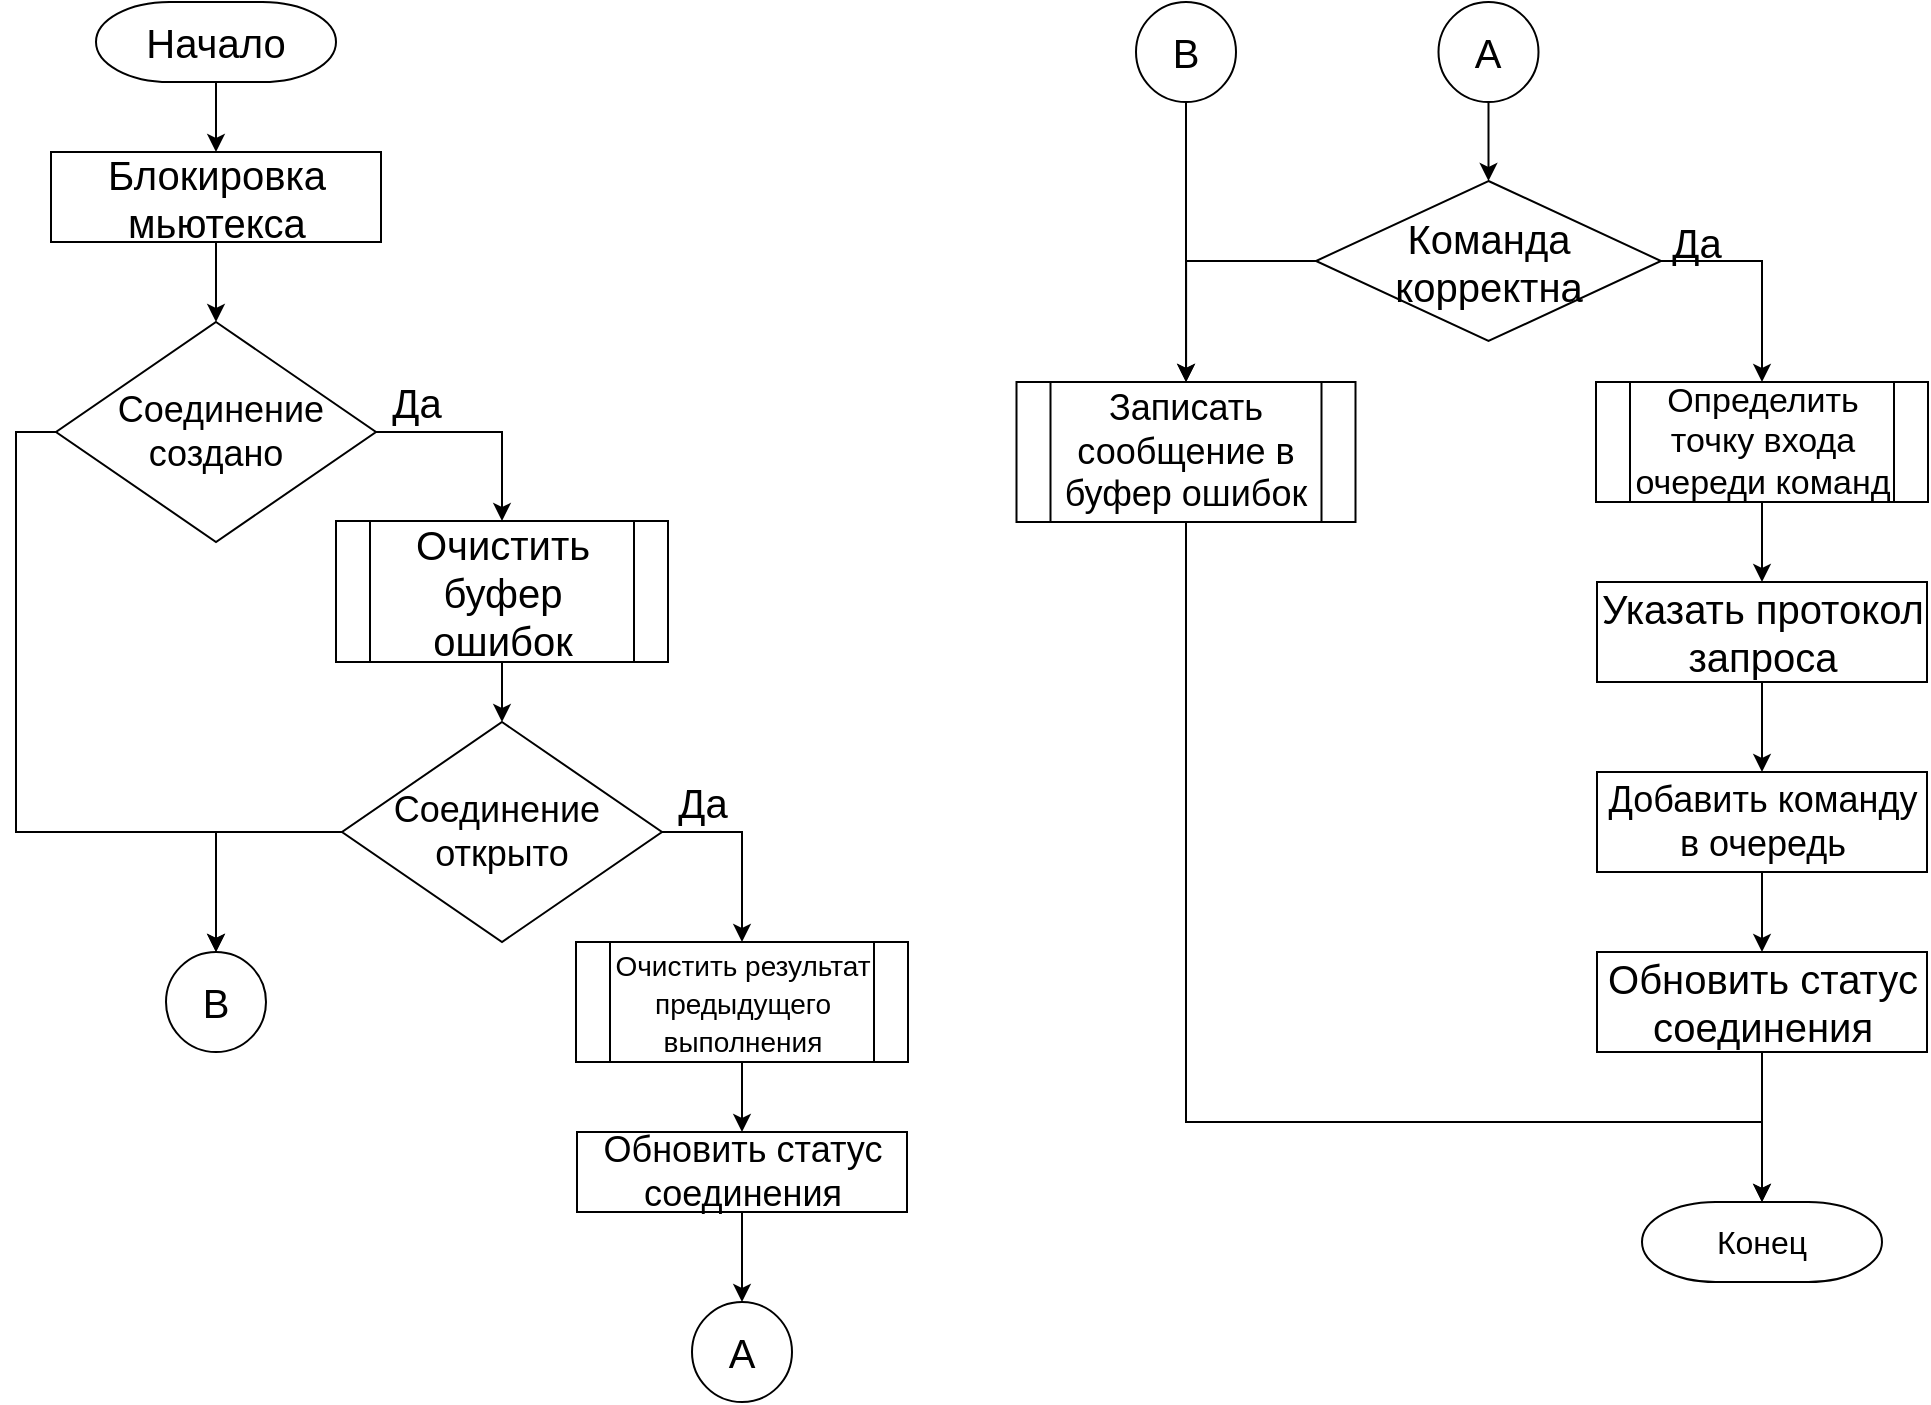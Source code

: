 <mxfile version="13.9.9" type="device"><diagram id="gliHLvQFvIHydyBWGM-A" name="Страница 1"><mxGraphModel dx="1024" dy="584" grid="1" gridSize="10" guides="1" tooltips="1" connect="1" arrows="1" fold="1" page="1" pageScale="1" pageWidth="827" pageHeight="1169" math="0" shadow="0"><root><mxCell id="0"/><mxCell id="1" parent="0"/><mxCell id="k-T3QM_nEGs3dEqhVsLz-6" style="edgeStyle=orthogonalEdgeStyle;rounded=0;orthogonalLoop=1;jettySize=auto;html=1;exitX=0.5;exitY=1;exitDx=0;exitDy=0;exitPerimeter=0;entryX=0.5;entryY=0;entryDx=0;entryDy=0;" parent="1" source="k-T3QM_nEGs3dEqhVsLz-3" target="k-T3QM_nEGs3dEqhVsLz-5" edge="1"><mxGeometry relative="1" as="geometry"/></mxCell><mxCell id="k-T3QM_nEGs3dEqhVsLz-3" value="&lt;font style=&quot;font-size: 20px&quot;&gt;Начало&lt;/font&gt;" style="strokeWidth=1;html=1;shape=mxgraph.flowchart.terminator;whiteSpace=wrap;fontSize=16;" parent="1" vertex="1"><mxGeometry x="160" width="120" height="40" as="geometry"/></mxCell><mxCell id="k-T3QM_nEGs3dEqhVsLz-7" style="edgeStyle=orthogonalEdgeStyle;rounded=0;orthogonalLoop=1;jettySize=auto;html=1;exitX=0.5;exitY=1;exitDx=0;exitDy=0;entryX=0.5;entryY=0;entryDx=0;entryDy=0;" parent="1" source="k-T3QM_nEGs3dEqhVsLz-5" edge="1"><mxGeometry relative="1" as="geometry"><mxPoint x="220" y="160" as="targetPoint"/></mxGeometry></mxCell><mxCell id="k-T3QM_nEGs3dEqhVsLz-5" value="&lt;font style=&quot;font-size: 20px&quot;&gt;Блокировка мьютекса&lt;/font&gt;" style="rounded=0;whiteSpace=wrap;html=1;fontSize=16;" parent="1" vertex="1"><mxGeometry x="137.5" y="75" width="165" height="45" as="geometry"/></mxCell><mxCell id="56lKAfg88FO6pdRmh2W5-32" style="edgeStyle=orthogonalEdgeStyle;rounded=0;orthogonalLoop=1;jettySize=auto;html=1;exitX=1;exitY=0.5;exitDx=0;exitDy=0;entryX=0.5;entryY=0;entryDx=0;entryDy=0;fontSize=16;" parent="1" source="WbcLAFBfRxNihGQ3WSMr-1" target="56lKAfg88FO6pdRmh2W5-18" edge="1"><mxGeometry relative="1" as="geometry"><mxPoint x="305" y="204.75" as="sourcePoint"/></mxGeometry></mxCell><mxCell id="k-T3QM_nEGs3dEqhVsLz-21" value="&lt;font style=&quot;font-size: 20px&quot;&gt;Да&lt;/font&gt;" style="text;html=1;align=center;verticalAlign=middle;resizable=0;points=[];autosize=1;fontSize=16;" parent="1" vertex="1"><mxGeometry x="300" y="185" width="40" height="30" as="geometry"/></mxCell><mxCell id="56lKAfg88FO6pdRmh2W5-34" style="edgeStyle=orthogonalEdgeStyle;rounded=0;orthogonalLoop=1;jettySize=auto;html=1;exitX=1;exitY=0.5;exitDx=0;exitDy=0;fontSize=16;entryX=0.5;entryY=0;entryDx=0;entryDy=0;" parent="1" source="WbcLAFBfRxNihGQ3WSMr-2" target="56lKAfg88FO6pdRmh2W5-46" edge="1"><mxGeometry relative="1" as="geometry"><mxPoint x="461" y="470" as="targetPoint"/><mxPoint x="448" y="400" as="sourcePoint"/></mxGeometry></mxCell><mxCell id="56lKAfg88FO6pdRmh2W5-33" style="edgeStyle=orthogonalEdgeStyle;rounded=0;orthogonalLoop=1;jettySize=auto;html=1;exitX=0.5;exitY=1;exitDx=0;exitDy=0;entryX=0.5;entryY=0;entryDx=0;entryDy=0;fontSize=16;" parent="1" source="56lKAfg88FO6pdRmh2W5-18" target="WbcLAFBfRxNihGQ3WSMr-2" edge="1"><mxGeometry relative="1" as="geometry"><mxPoint x="363" y="360" as="targetPoint"/></mxGeometry></mxCell><mxCell id="56lKAfg88FO6pdRmh2W5-18" value="&lt;font style=&quot;font-size: 20px&quot;&gt;Очистить буфер ошибок&lt;/font&gt;" style="shape=process;whiteSpace=wrap;html=1;backgroundOutline=1;fontSize=16;" parent="1" vertex="1"><mxGeometry x="280" y="259.5" width="166" height="70.5" as="geometry"/></mxCell><mxCell id="56lKAfg88FO6pdRmh2W5-52" style="edgeStyle=orthogonalEdgeStyle;rounded=0;orthogonalLoop=1;jettySize=auto;html=1;exitX=1;exitY=0.5;exitDx=0;exitDy=0;exitPerimeter=0;entryX=0.5;entryY=0;entryDx=0;entryDy=0;fontSize=16;" parent="1" source="56lKAfg88FO6pdRmh2W5-25" target="56lKAfg88FO6pdRmh2W5-26" edge="1"><mxGeometry relative="1" as="geometry"/></mxCell><mxCell id="56lKAfg88FO6pdRmh2W5-62" style="edgeStyle=orthogonalEdgeStyle;rounded=0;orthogonalLoop=1;jettySize=auto;html=1;exitX=0;exitY=0.5;exitDx=0;exitDy=0;exitPerimeter=0;fontSize=16;" parent="1" source="56lKAfg88FO6pdRmh2W5-25" target="56lKAfg88FO6pdRmh2W5-60" edge="1"><mxGeometry relative="1" as="geometry"/></mxCell><mxCell id="56lKAfg88FO6pdRmh2W5-25" value="&lt;font style=&quot;font-size: 20px&quot;&gt;Команда&lt;br&gt;корректна&lt;/font&gt;" style="strokeWidth=1;html=1;shape=mxgraph.flowchart.decision;whiteSpace=wrap;fontSize=16;" parent="1" vertex="1"><mxGeometry x="770" y="89.5" width="172.5" height="80" as="geometry"/></mxCell><mxCell id="56lKAfg88FO6pdRmh2W5-29" style="edgeStyle=orthogonalEdgeStyle;rounded=0;orthogonalLoop=1;jettySize=auto;html=1;exitX=0.5;exitY=1;exitDx=0;exitDy=0;entryX=0.5;entryY=0;entryDx=0;entryDy=0;fontSize=16;" parent="1" source="56lKAfg88FO6pdRmh2W5-26" target="56lKAfg88FO6pdRmh2W5-28" edge="1"><mxGeometry relative="1" as="geometry"/></mxCell><mxCell id="56lKAfg88FO6pdRmh2W5-26" value="&lt;font style=&quot;font-size: 17px&quot;&gt;Определить точку входа очереди команд&lt;/font&gt;" style="shape=process;whiteSpace=wrap;html=1;backgroundOutline=1;fontSize=16;" parent="1" vertex="1"><mxGeometry x="910" y="190" width="166" height="60" as="geometry"/></mxCell><mxCell id="56lKAfg88FO6pdRmh2W5-31" style="edgeStyle=orthogonalEdgeStyle;rounded=0;orthogonalLoop=1;jettySize=auto;html=1;exitX=0.5;exitY=1;exitDx=0;exitDy=0;entryX=0.5;entryY=0;entryDx=0;entryDy=0;fontSize=16;" parent="1" source="56lKAfg88FO6pdRmh2W5-28" target="56lKAfg88FO6pdRmh2W5-30" edge="1"><mxGeometry relative="1" as="geometry"/></mxCell><mxCell id="56lKAfg88FO6pdRmh2W5-28" value="&lt;font style=&quot;font-size: 20px&quot;&gt;Указать протокол запроса&lt;/font&gt;" style="rounded=0;whiteSpace=wrap;html=1;fontSize=16;" parent="1" vertex="1"><mxGeometry x="910.5" y="290" width="165" height="50" as="geometry"/></mxCell><mxCell id="56lKAfg88FO6pdRmh2W5-45" style="edgeStyle=orthogonalEdgeStyle;rounded=0;orthogonalLoop=1;jettySize=auto;html=1;exitX=0.5;exitY=1;exitDx=0;exitDy=0;entryX=0.5;entryY=0;entryDx=0;entryDy=0;fontSize=16;" parent="1" source="56lKAfg88FO6pdRmh2W5-30" target="56lKAfg88FO6pdRmh2W5-44" edge="1"><mxGeometry relative="1" as="geometry"/></mxCell><mxCell id="56lKAfg88FO6pdRmh2W5-30" value="&lt;font style=&quot;font-size: 18px&quot;&gt;Добавить команду в очередь&lt;/font&gt;" style="rounded=0;whiteSpace=wrap;html=1;fontSize=16;" parent="1" vertex="1"><mxGeometry x="910.5" y="385" width="165" height="50" as="geometry"/></mxCell><mxCell id="56lKAfg88FO6pdRmh2W5-37" value="&lt;font style=&quot;font-size: 20px&quot;&gt;В&lt;/font&gt;" style="ellipse;whiteSpace=wrap;html=1;aspect=fixed;" parent="1" vertex="1"><mxGeometry x="195" y="475" width="50" height="50" as="geometry"/></mxCell><mxCell id="56lKAfg88FO6pdRmh2W5-41" value="&lt;font style=&quot;font-size: 20px&quot;&gt;Да&lt;/font&gt;" style="text;html=1;align=center;verticalAlign=middle;resizable=0;points=[];autosize=1;fontSize=16;" parent="1" vertex="1"><mxGeometry x="443" y="385" width="40" height="30" as="geometry"/></mxCell><mxCell id="56lKAfg88FO6pdRmh2W5-51" style="edgeStyle=orthogonalEdgeStyle;rounded=0;orthogonalLoop=1;jettySize=auto;html=1;exitX=0.5;exitY=1;exitDx=0;exitDy=0;entryX=0.5;entryY=0;entryDx=0;entryDy=0;entryPerimeter=0;fontSize=16;" parent="1" source="56lKAfg88FO6pdRmh2W5-42" target="56lKAfg88FO6pdRmh2W5-25" edge="1"><mxGeometry relative="1" as="geometry"/></mxCell><mxCell id="56lKAfg88FO6pdRmh2W5-42" value="&lt;font style=&quot;font-size: 20px&quot;&gt;А&lt;/font&gt;" style="ellipse;whiteSpace=wrap;html=1;aspect=fixed;" parent="1" vertex="1"><mxGeometry x="831.25" width="50" height="50" as="geometry"/></mxCell><mxCell id="56lKAfg88FO6pdRmh2W5-55" style="edgeStyle=orthogonalEdgeStyle;rounded=0;orthogonalLoop=1;jettySize=auto;html=1;exitX=0.5;exitY=1;exitDx=0;exitDy=0;entryX=0.5;entryY=0;entryDx=0;entryDy=0;entryPerimeter=0;fontSize=16;" parent="1" source="56lKAfg88FO6pdRmh2W5-44" target="56lKAfg88FO6pdRmh2W5-54" edge="1"><mxGeometry relative="1" as="geometry"/></mxCell><mxCell id="56lKAfg88FO6pdRmh2W5-44" value="&lt;font style=&quot;font-size: 20px&quot;&gt;Обновить статус соединения&lt;/font&gt;" style="rounded=0;whiteSpace=wrap;html=1;fontSize=16;" parent="1" vertex="1"><mxGeometry x="910.5" y="475" width="165" height="50" as="geometry"/></mxCell><mxCell id="56lKAfg88FO6pdRmh2W5-48" style="edgeStyle=orthogonalEdgeStyle;rounded=0;orthogonalLoop=1;jettySize=auto;html=1;exitX=0.5;exitY=1;exitDx=0;exitDy=0;entryX=0.5;entryY=0;entryDx=0;entryDy=0;fontSize=16;" parent="1" source="56lKAfg88FO6pdRmh2W5-46" target="56lKAfg88FO6pdRmh2W5-47" edge="1"><mxGeometry relative="1" as="geometry"/></mxCell><mxCell id="56lKAfg88FO6pdRmh2W5-46" value="&lt;font style=&quot;font-size: 14px&quot;&gt;Очистить результат предыдущего выполнения&lt;/font&gt;" style="shape=process;whiteSpace=wrap;html=1;backgroundOutline=1;fontSize=16;" parent="1" vertex="1"><mxGeometry x="400" y="470" width="166" height="60" as="geometry"/></mxCell><mxCell id="56lKAfg88FO6pdRmh2W5-50" style="edgeStyle=orthogonalEdgeStyle;rounded=0;orthogonalLoop=1;jettySize=auto;html=1;exitX=0.5;exitY=1;exitDx=0;exitDy=0;entryX=0.5;entryY=0;entryDx=0;entryDy=0;fontSize=16;" parent="1" source="56lKAfg88FO6pdRmh2W5-47" target="56lKAfg88FO6pdRmh2W5-49" edge="1"><mxGeometry relative="1" as="geometry"/></mxCell><mxCell id="56lKAfg88FO6pdRmh2W5-47" value="&lt;font style=&quot;font-size: 18px&quot;&gt;Обновить статус соединения&lt;/font&gt;" style="rounded=0;whiteSpace=wrap;html=1;fontSize=16;" parent="1" vertex="1"><mxGeometry x="400.5" y="565" width="165" height="40" as="geometry"/></mxCell><mxCell id="56lKAfg88FO6pdRmh2W5-49" value="&lt;font style=&quot;font-size: 20px&quot;&gt;А&lt;/font&gt;" style="ellipse;whiteSpace=wrap;html=1;aspect=fixed;" parent="1" vertex="1"><mxGeometry x="458" y="650" width="50" height="50" as="geometry"/></mxCell><mxCell id="56lKAfg88FO6pdRmh2W5-53" value="&lt;font style=&quot;font-size: 20px&quot;&gt;Да&lt;/font&gt;" style="text;html=1;align=center;verticalAlign=middle;resizable=0;points=[];autosize=1;fontSize=16;" parent="1" vertex="1"><mxGeometry x="940" y="104.5" width="40" height="30" as="geometry"/></mxCell><mxCell id="56lKAfg88FO6pdRmh2W5-54" value="Конец" style="strokeWidth=1;html=1;shape=mxgraph.flowchart.terminator;whiteSpace=wrap;fontSize=16;" parent="1" vertex="1"><mxGeometry x="933" y="600" width="120" height="40" as="geometry"/></mxCell><mxCell id="56lKAfg88FO6pdRmh2W5-61" style="edgeStyle=orthogonalEdgeStyle;rounded=0;orthogonalLoop=1;jettySize=auto;html=1;exitX=0.5;exitY=1;exitDx=0;exitDy=0;entryX=0.5;entryY=0;entryDx=0;entryDy=0;fontSize=16;" parent="1" source="56lKAfg88FO6pdRmh2W5-56" target="56lKAfg88FO6pdRmh2W5-60" edge="1"><mxGeometry relative="1" as="geometry"/></mxCell><mxCell id="56lKAfg88FO6pdRmh2W5-56" value="&lt;font style=&quot;font-size: 20px&quot;&gt;В&lt;/font&gt;" style="ellipse;whiteSpace=wrap;html=1;aspect=fixed;" parent="1" vertex="1"><mxGeometry x="680" width="50" height="50" as="geometry"/></mxCell><mxCell id="56lKAfg88FO6pdRmh2W5-63" style="edgeStyle=orthogonalEdgeStyle;rounded=0;orthogonalLoop=1;jettySize=auto;html=1;exitX=0.5;exitY=1;exitDx=0;exitDy=0;entryX=0.5;entryY=0;entryDx=0;entryDy=0;entryPerimeter=0;fontSize=16;" parent="1" source="56lKAfg88FO6pdRmh2W5-60" target="56lKAfg88FO6pdRmh2W5-54" edge="1"><mxGeometry relative="1" as="geometry"><Array as="points"><mxPoint x="705" y="560"/><mxPoint x="993" y="560"/></Array></mxGeometry></mxCell><mxCell id="56lKAfg88FO6pdRmh2W5-60" value="&lt;font style=&quot;font-size: 18px&quot;&gt;Записать сообщение в буфер ошибок&lt;/font&gt;" style="shape=process;whiteSpace=wrap;html=1;backgroundOutline=1;fontSize=16;" parent="1" vertex="1"><mxGeometry x="620.25" y="190" width="169.5" height="70" as="geometry"/></mxCell><mxCell id="WbcLAFBfRxNihGQ3WSMr-4" style="edgeStyle=orthogonalEdgeStyle;rounded=0;orthogonalLoop=1;jettySize=auto;html=1;exitX=0;exitY=0.5;exitDx=0;exitDy=0;entryX=0.5;entryY=0;entryDx=0;entryDy=0;" parent="1" target="56lKAfg88FO6pdRmh2W5-37" edge="1" source="WbcLAFBfRxNihGQ3WSMr-1"><mxGeometry relative="1" as="geometry"><mxPoint x="140" y="220" as="sourcePoint"/><mxPoint x="205" y="485" as="targetPoint"/><Array as="points"><mxPoint x="120" y="215"/><mxPoint x="120" y="415"/><mxPoint x="220" y="415"/></Array></mxGeometry></mxCell><mxCell id="WbcLAFBfRxNihGQ3WSMr-1" value="&lt;font style=&quot;font-size: 18px&quot;&gt;&amp;nbsp; Соединение&amp;nbsp;&lt;br&gt;создано&lt;/font&gt;" style="rhombus;whiteSpace=wrap;html=1;" parent="1" vertex="1"><mxGeometry x="140" y="160" width="160" height="110" as="geometry"/></mxCell><mxCell id="WbcLAFBfRxNihGQ3WSMr-5" style="edgeStyle=orthogonalEdgeStyle;rounded=0;orthogonalLoop=1;jettySize=auto;html=1;exitX=0;exitY=0.5;exitDx=0;exitDy=0;entryX=0.5;entryY=0;entryDx=0;entryDy=0;" parent="1" source="WbcLAFBfRxNihGQ3WSMr-2" target="56lKAfg88FO6pdRmh2W5-37" edge="1"><mxGeometry relative="1" as="geometry"><mxPoint x="200" y="490" as="targetPoint"/></mxGeometry></mxCell><mxCell id="WbcLAFBfRxNihGQ3WSMr-2" value="&lt;font style=&quot;font-size: 18px&quot;&gt;Соединение&amp;nbsp;&lt;br&gt;открыто&lt;/font&gt;" style="rhombus;whiteSpace=wrap;html=1;" parent="1" vertex="1"><mxGeometry x="283" y="360" width="160" height="110" as="geometry"/></mxCell></root></mxGraphModel></diagram></mxfile>